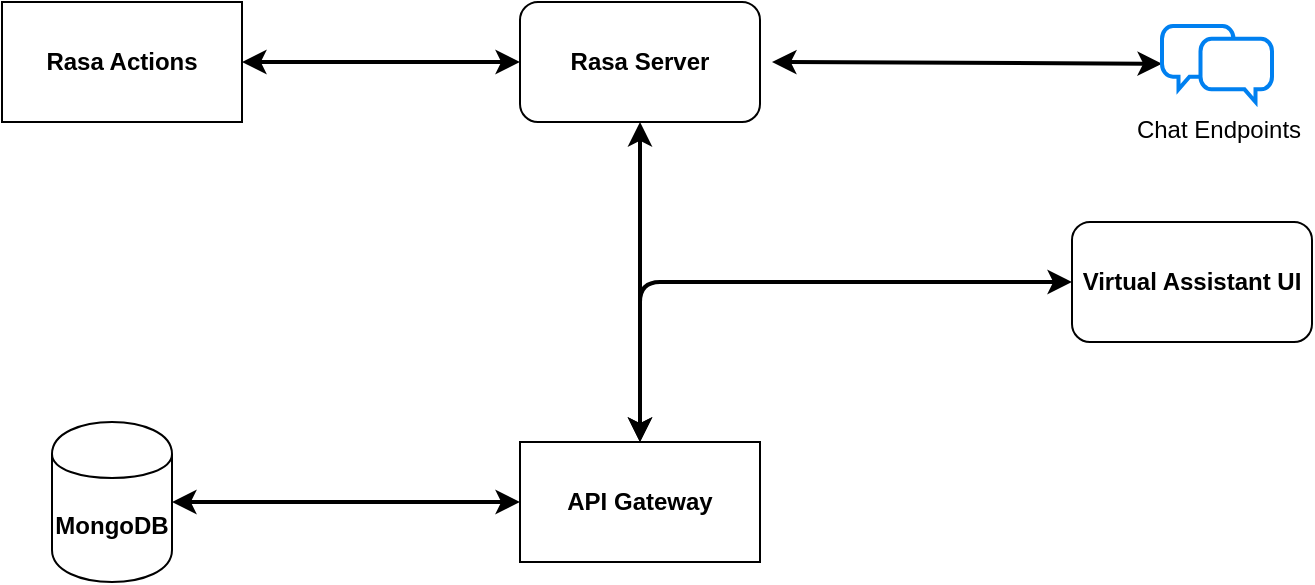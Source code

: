 <mxfile version="11.1.2" type="device"><diagram id="uUACryJGgiJb2tN03WGB" name="Page-1"><mxGraphModel dx="1129" dy="673" grid="1" gridSize="10" guides="1" tooltips="1" connect="1" arrows="1" fold="1" page="1" pageScale="1" pageWidth="827" pageHeight="1169" math="0" shadow="0"><root><mxCell id="0"/><mxCell id="1" parent="0"/><mxCell id="X7qM6WdCKzDdMJYySa08-1" value="&lt;b&gt;Virtual Assistant UI&lt;/b&gt;" style="rounded=1;whiteSpace=wrap;html=1;" vertex="1" parent="1"><mxGeometry x="650" y="270" width="120" height="60" as="geometry"/></mxCell><mxCell id="X7qM6WdCKzDdMJYySa08-3" value="&lt;b&gt;API Gateway&lt;/b&gt;" style="rounded=0;whiteSpace=wrap;html=1;" vertex="1" parent="1"><mxGeometry x="374" y="380" width="120" height="60" as="geometry"/></mxCell><mxCell id="X7qM6WdCKzDdMJYySa08-4" value="" style="endArrow=classic;startArrow=classic;html=1;entryX=0;entryY=0.5;entryDx=0;entryDy=0;exitX=0.5;exitY=0;exitDx=0;exitDy=0;strokeColor=#000000;rounded=1;strokeWidth=2;gradientColor=#ffa500;fillColor=#ffcd28;" edge="1" parent="1" source="X7qM6WdCKzDdMJYySa08-3" target="X7qM6WdCKzDdMJYySa08-1"><mxGeometry width="50" height="50" relative="1" as="geometry"><mxPoint x="460" y="350" as="sourcePoint"/><mxPoint x="510" y="300" as="targetPoint"/><Array as="points"><mxPoint x="434" y="300"/></Array></mxGeometry></mxCell><mxCell id="X7qM6WdCKzDdMJYySa08-6" value="&lt;b&gt;MongoDB&lt;/b&gt;" style="shape=cylinder;whiteSpace=wrap;html=1;boundedLbl=1;backgroundOutline=1;" vertex="1" parent="1"><mxGeometry x="140" y="370" width="60" height="80" as="geometry"/></mxCell><mxCell id="X7qM6WdCKzDdMJYySa08-7" value="" style="endArrow=classic;startArrow=classic;html=1;strokeColor=#000000;strokeWidth=2;entryX=0;entryY=0.5;entryDx=0;entryDy=0;exitX=1;exitY=0.5;exitDx=0;exitDy=0;" edge="1" parent="1" source="X7qM6WdCKzDdMJYySa08-6" target="X7qM6WdCKzDdMJYySa08-3"><mxGeometry width="50" height="50" relative="1" as="geometry"><mxPoint x="140" y="520" as="sourcePoint"/><mxPoint x="190" y="470" as="targetPoint"/></mxGeometry></mxCell><mxCell id="X7qM6WdCKzDdMJYySa08-9" value="&lt;b&gt;Rasa Server&lt;/b&gt;" style="rounded=1;whiteSpace=wrap;html=1;" vertex="1" parent="1"><mxGeometry x="374" y="160" width="120" height="60" as="geometry"/></mxCell><mxCell id="X7qM6WdCKzDdMJYySa08-10" value="" style="endArrow=classic;startArrow=classic;html=1;strokeColor=#000000;strokeWidth=2;entryX=0.5;entryY=1;entryDx=0;entryDy=0;" edge="1" parent="1" source="X7qM6WdCKzDdMJYySa08-3" target="X7qM6WdCKzDdMJYySa08-9"><mxGeometry width="50" height="50" relative="1" as="geometry"><mxPoint x="140" y="520" as="sourcePoint"/><mxPoint x="190" y="470" as="targetPoint"/></mxGeometry></mxCell><mxCell id="X7qM6WdCKzDdMJYySa08-11" value="&lt;b&gt;Rasa Actions&lt;/b&gt;" style="rounded=0;whiteSpace=wrap;html=1;" vertex="1" parent="1"><mxGeometry x="115" y="160" width="120" height="60" as="geometry"/></mxCell><mxCell id="X7qM6WdCKzDdMJYySa08-12" value="" style="endArrow=classic;startArrow=classic;html=1;strokeColor=#000000;strokeWidth=2;entryX=0;entryY=0.5;entryDx=0;entryDy=0;exitX=1;exitY=0.5;exitDx=0;exitDy=0;" edge="1" parent="1" source="X7qM6WdCKzDdMJYySa08-11" target="X7qM6WdCKzDdMJYySa08-9"><mxGeometry width="50" height="50" relative="1" as="geometry"><mxPoint x="110" y="520" as="sourcePoint"/><mxPoint x="160" y="470" as="targetPoint"/></mxGeometry></mxCell><mxCell id="X7qM6WdCKzDdMJYySa08-13" value="" style="endArrow=classic;startArrow=classic;html=1;strokeColor=#000000;strokeWidth=2;" edge="1" parent="1" target="X7qM6WdCKzDdMJYySa08-14"><mxGeometry width="50" height="50" relative="1" as="geometry"><mxPoint x="500" y="190" as="sourcePoint"/><mxPoint x="160" y="470" as="targetPoint"/></mxGeometry></mxCell><mxCell id="X7qM6WdCKzDdMJYySa08-14" value="Chat Endpoints" style="html=1;verticalLabelPosition=bottom;align=center;labelBackgroundColor=#ffffff;verticalAlign=top;strokeWidth=2;strokeColor=#0080F0;fillColor=#ffffff;shadow=0;dashed=0;shape=mxgraph.ios7.icons.chat;" vertex="1" parent="1"><mxGeometry x="695" y="172" width="55" height="38" as="geometry"/></mxCell></root></mxGraphModel></diagram></mxfile>